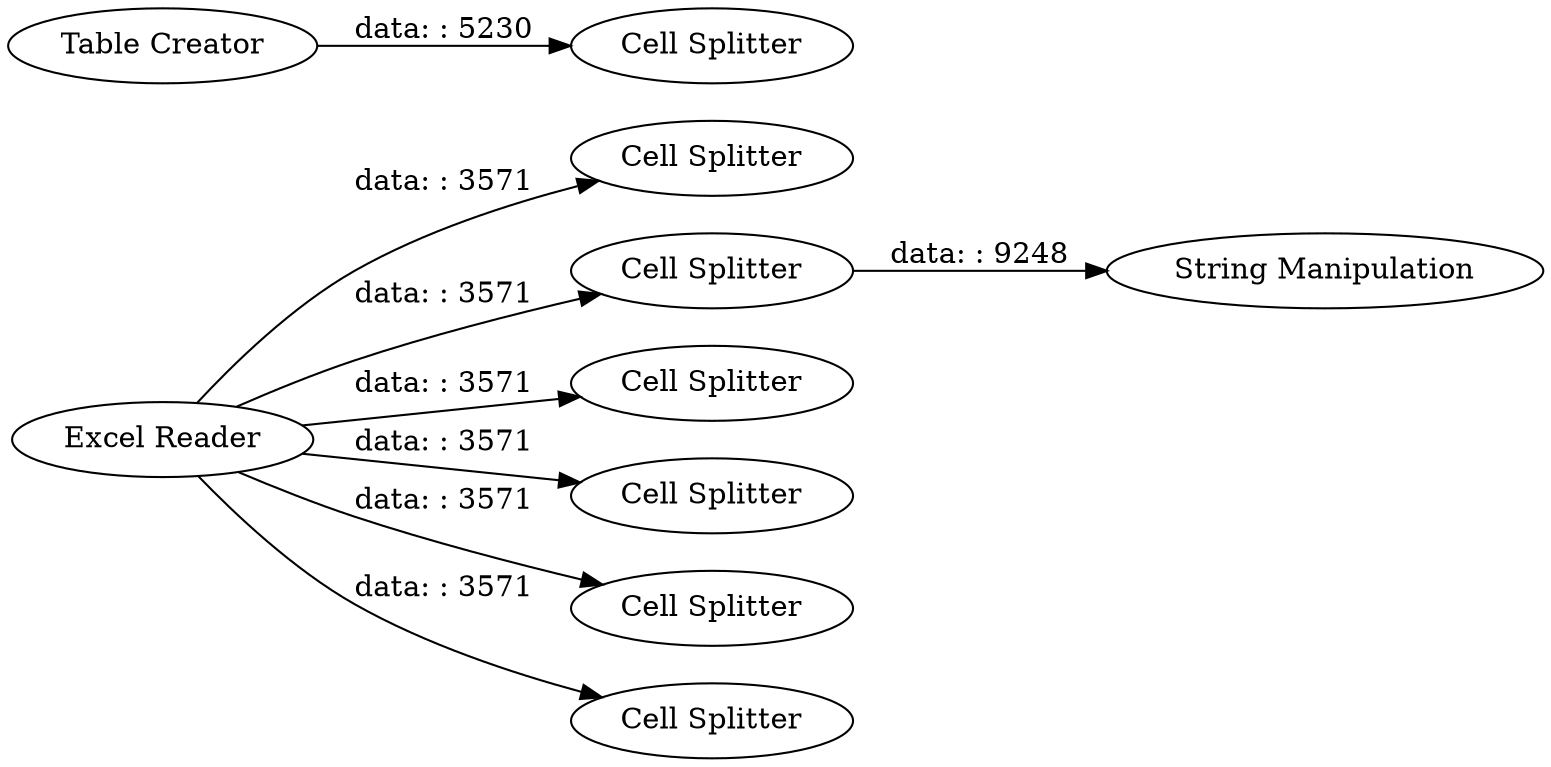 digraph {
	"-4223366021705294190_168" [label="Cell Splitter"]
	"-4223366021705294190_166" [label="Cell Splitter"]
	"-4223366021705294190_167" [label="Cell Splitter"]
	"-4223366021705294190_101" [label="Table Creator"]
	"-4223366021705294190_165" [label="Cell Splitter"]
	"-4223366021705294190_169" [label="Cell Splitter"]
	"-4223366021705294190_178" [label="Cell Splitter"]
	"-4223366021705294190_171" [label="String Manipulation"]
	"-4223366021705294190_179" [label="Excel Reader"]
	"-4223366021705294190_157" [label="Cell Splitter"]
	"-4223366021705294190_179" -> "-4223366021705294190_166" [label="data: : 3571"]
	"-4223366021705294190_179" -> "-4223366021705294190_178" [label="data: : 3571"]
	"-4223366021705294190_179" -> "-4223366021705294190_167" [label="data: : 3571"]
	"-4223366021705294190_179" -> "-4223366021705294190_165" [label="data: : 3571"]
	"-4223366021705294190_179" -> "-4223366021705294190_168" [label="data: : 3571"]
	"-4223366021705294190_101" -> "-4223366021705294190_157" [label="data: : 5230"]
	"-4223366021705294190_166" -> "-4223366021705294190_171" [label="data: : 9248"]
	"-4223366021705294190_179" -> "-4223366021705294190_169" [label="data: : 3571"]
	rankdir=LR
}
